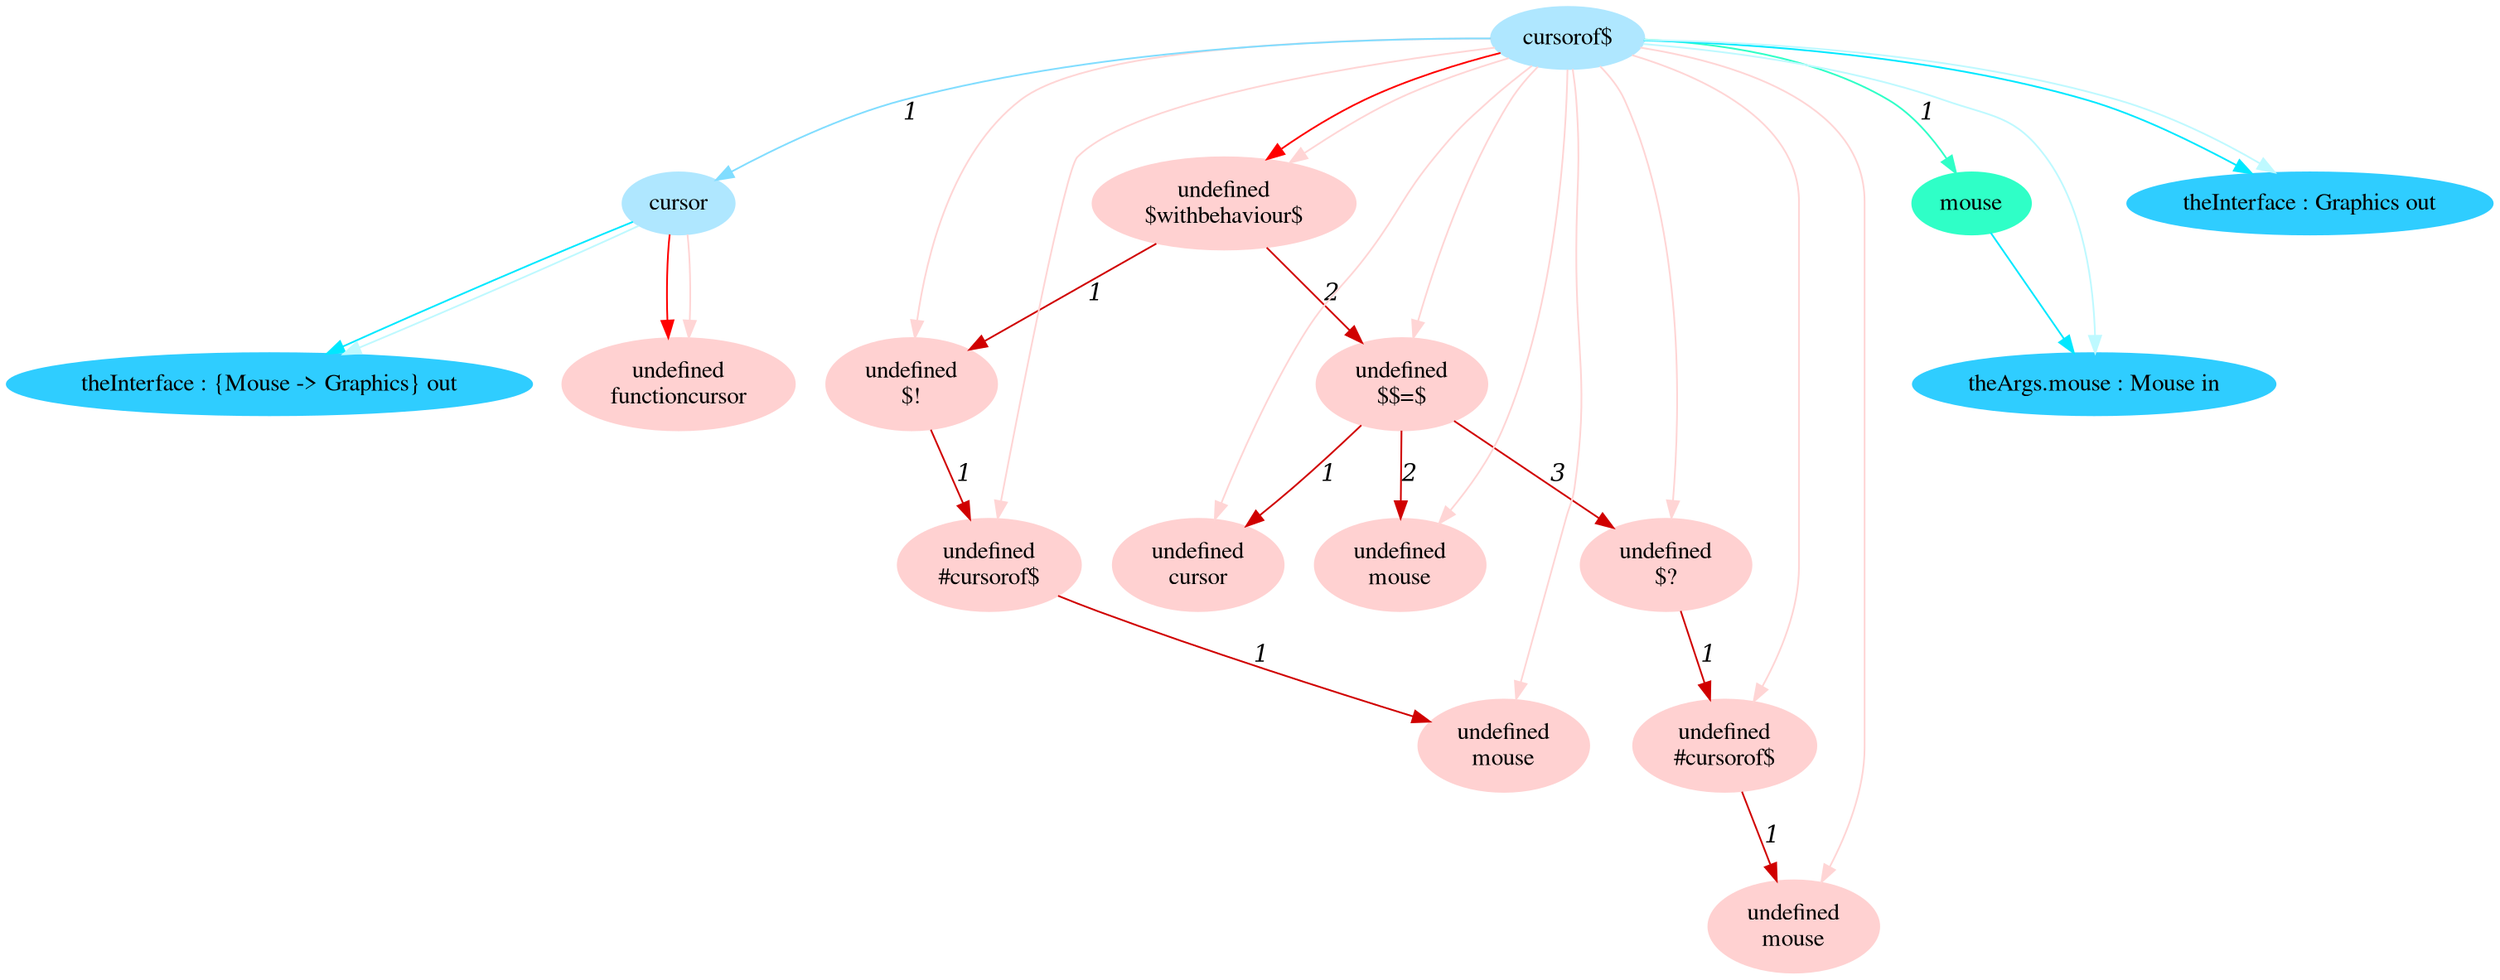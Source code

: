 digraph g{node_15015 [shape="ellipse", style="filled", color="#ffd1d1", fontname="Times", label="undefined
functioncursor" ]
node_15027 [shape="ellipse", style="filled", color="#ffd1d1", fontname="Times", label="undefined
$withbehaviour$" ]
node_15029 [shape="ellipse", style="filled", color="#ffd1d1", fontname="Times", label="undefined
$!" ]
node_15031 [shape="ellipse", style="filled", color="#ffd1d1", fontname="Times", label="undefined
#cursorof$" ]
node_15033 [shape="ellipse", style="filled", color="#ffd1d1", fontname="Times", label="undefined
mouse" ]
node_15037 [shape="ellipse", style="filled", color="#ffd1d1", fontname="Times", label="undefined
$$=$" ]
node_15039 [shape="ellipse", style="filled", color="#ffd1d1", fontname="Times", label="undefined
cursor" ]
node_15041 [shape="ellipse", style="filled", color="#ffd1d1", fontname="Times", label="undefined
mouse" ]
node_15043 [shape="ellipse", style="filled", color="#ffd1d1", fontname="Times", label="undefined
$?" ]
node_15045 [shape="ellipse", style="filled", color="#ffd1d1", fontname="Times", label="undefined
#cursorof$" ]
node_15047 [shape="ellipse", style="filled", color="#ffd1d1", fontname="Times", label="undefined
mouse" ]
node_15010 [shape="ellipse", style="filled", color="#afe7ff", fontname="Times", label="cursorof$" ]
node_15011 [shape="ellipse", style="filled", color="#afe7ff", fontname="Times", label="cursor" ]
node_15019 [shape="ellipse", style="filled", color="#2fffc7", fontname="Times", label="mouse" ]
node_15012 [shape="ellipse", style="filled", color="#2fcdff", fontname="Times", label="theInterface : {Mouse -> Graphics} out" ]
node_15020 [shape="ellipse", style="filled", color="#2fcdff", fontname="Times", label="theArgs.mouse : Mouse in" ]
node_15024 [shape="ellipse", style="filled", color="#2fcdff", fontname="Times", label="theInterface : Graphics out" ]
node_15031 -> node_15033 [dir=forward, arrowHead=normal, fontname="Times-Italic", arrowsize=1, color="#d00000", label="1",  headlabel="", taillabel="" ]
node_15029 -> node_15031 [dir=forward, arrowHead=normal, fontname="Times-Italic", arrowsize=1, color="#d00000", label="1",  headlabel="", taillabel="" ]
node_15045 -> node_15047 [dir=forward, arrowHead=normal, fontname="Times-Italic", arrowsize=1, color="#d00000", label="1",  headlabel="", taillabel="" ]
node_15043 -> node_15045 [dir=forward, arrowHead=normal, fontname="Times-Italic", arrowsize=1, color="#d00000", label="1",  headlabel="", taillabel="" ]
node_15037 -> node_15039 [dir=forward, arrowHead=normal, fontname="Times-Italic", arrowsize=1, color="#d00000", label="1",  headlabel="", taillabel="" ]
node_15037 -> node_15041 [dir=forward, arrowHead=normal, fontname="Times-Italic", arrowsize=1, color="#d00000", label="2",  headlabel="", taillabel="" ]
node_15037 -> node_15043 [dir=forward, arrowHead=normal, fontname="Times-Italic", arrowsize=1, color="#d00000", label="3",  headlabel="", taillabel="" ]
node_15027 -> node_15029 [dir=forward, arrowHead=normal, fontname="Times-Italic", arrowsize=1, color="#d00000", label="1",  headlabel="", taillabel="" ]
node_15027 -> node_15037 [dir=forward, arrowHead=normal, fontname="Times-Italic", arrowsize=1, color="#d00000", label="2",  headlabel="", taillabel="" ]
node_15011 -> node_15015 [dir=forward, arrowHead=normal, fontname="Times-Italic", arrowsize=1, color="#ff0000", label="",  headlabel="", taillabel="" ]
node_15010 -> node_15027 [dir=forward, arrowHead=normal, fontname="Times-Italic", arrowsize=1, color="#ff0000", label="",  headlabel="", taillabel="" ]
node_15011 -> node_15015 [dir=forward, arrowHead=normal, fontname="Times-Italic", arrowsize=1, color="#ffd5d5", label="",  headlabel="", taillabel="" ]
node_15010 -> node_15027 [dir=forward, arrowHead=normal, fontname="Times-Italic", arrowsize=1, color="#ffd5d5", label="",  headlabel="", taillabel="" ]
node_15010 -> node_15029 [dir=forward, arrowHead=normal, fontname="Times-Italic", arrowsize=1, color="#ffd5d5", label="",  headlabel="", taillabel="" ]
node_15010 -> node_15031 [dir=forward, arrowHead=normal, fontname="Times-Italic", arrowsize=1, color="#ffd5d5", label="",  headlabel="", taillabel="" ]
node_15010 -> node_15033 [dir=forward, arrowHead=normal, fontname="Times-Italic", arrowsize=1, color="#ffd5d5", label="",  headlabel="", taillabel="" ]
node_15010 -> node_15037 [dir=forward, arrowHead=normal, fontname="Times-Italic", arrowsize=1, color="#ffd5d5", label="",  headlabel="", taillabel="" ]
node_15010 -> node_15039 [dir=forward, arrowHead=normal, fontname="Times-Italic", arrowsize=1, color="#ffd5d5", label="",  headlabel="", taillabel="" ]
node_15010 -> node_15041 [dir=forward, arrowHead=normal, fontname="Times-Italic", arrowsize=1, color="#ffd5d5", label="",  headlabel="", taillabel="" ]
node_15010 -> node_15043 [dir=forward, arrowHead=normal, fontname="Times-Italic", arrowsize=1, color="#ffd5d5", label="",  headlabel="", taillabel="" ]
node_15010 -> node_15045 [dir=forward, arrowHead=normal, fontname="Times-Italic", arrowsize=1, color="#ffd5d5", label="",  headlabel="", taillabel="" ]
node_15010 -> node_15047 [dir=forward, arrowHead=normal, fontname="Times-Italic", arrowsize=1, color="#ffd5d5", label="",  headlabel="", taillabel="" ]
node_15010 -> node_15019 [dir=forward, arrowHead=normal, fontname="Times-Italic", arrowsize=1, color="#2fffc7", label="1",  headlabel="", taillabel="" ]
node_15019 -> node_15020 [dir=forward, arrowHead=normal, fontname="Times-Italic", arrowsize=1, color="#00e8ff", label="",  headlabel="", taillabel="" ]
node_15011 -> node_15012 [dir=forward, arrowHead=normal, fontname="Times-Italic", arrowsize=1, color="#00e8ff", label="",  headlabel="", taillabel="" ]
node_15010 -> node_15024 [dir=forward, arrowHead=normal, fontname="Times-Italic", arrowsize=1, color="#00e8ff", label="",  headlabel="", taillabel="" ]
node_15011 -> node_15012 [dir=forward, arrowHead=normal, fontname="Times-Italic", arrowsize=1, color="#bef9ff", label="",  headlabel="", taillabel="" ]
node_15010 -> node_15020 [dir=forward, arrowHead=normal, fontname="Times-Italic", arrowsize=1, color="#bef9ff", label="",  headlabel="", taillabel="" ]
node_15010 -> node_15024 [dir=forward, arrowHead=normal, fontname="Times-Italic", arrowsize=1, color="#bef9ff", label="",  headlabel="", taillabel="" ]
node_15010 -> node_15011 [dir=forward, arrowHead=normal, fontname="Times-Italic", arrowsize=1, color="#81ddff", label="1",  headlabel="", taillabel="" ]
}